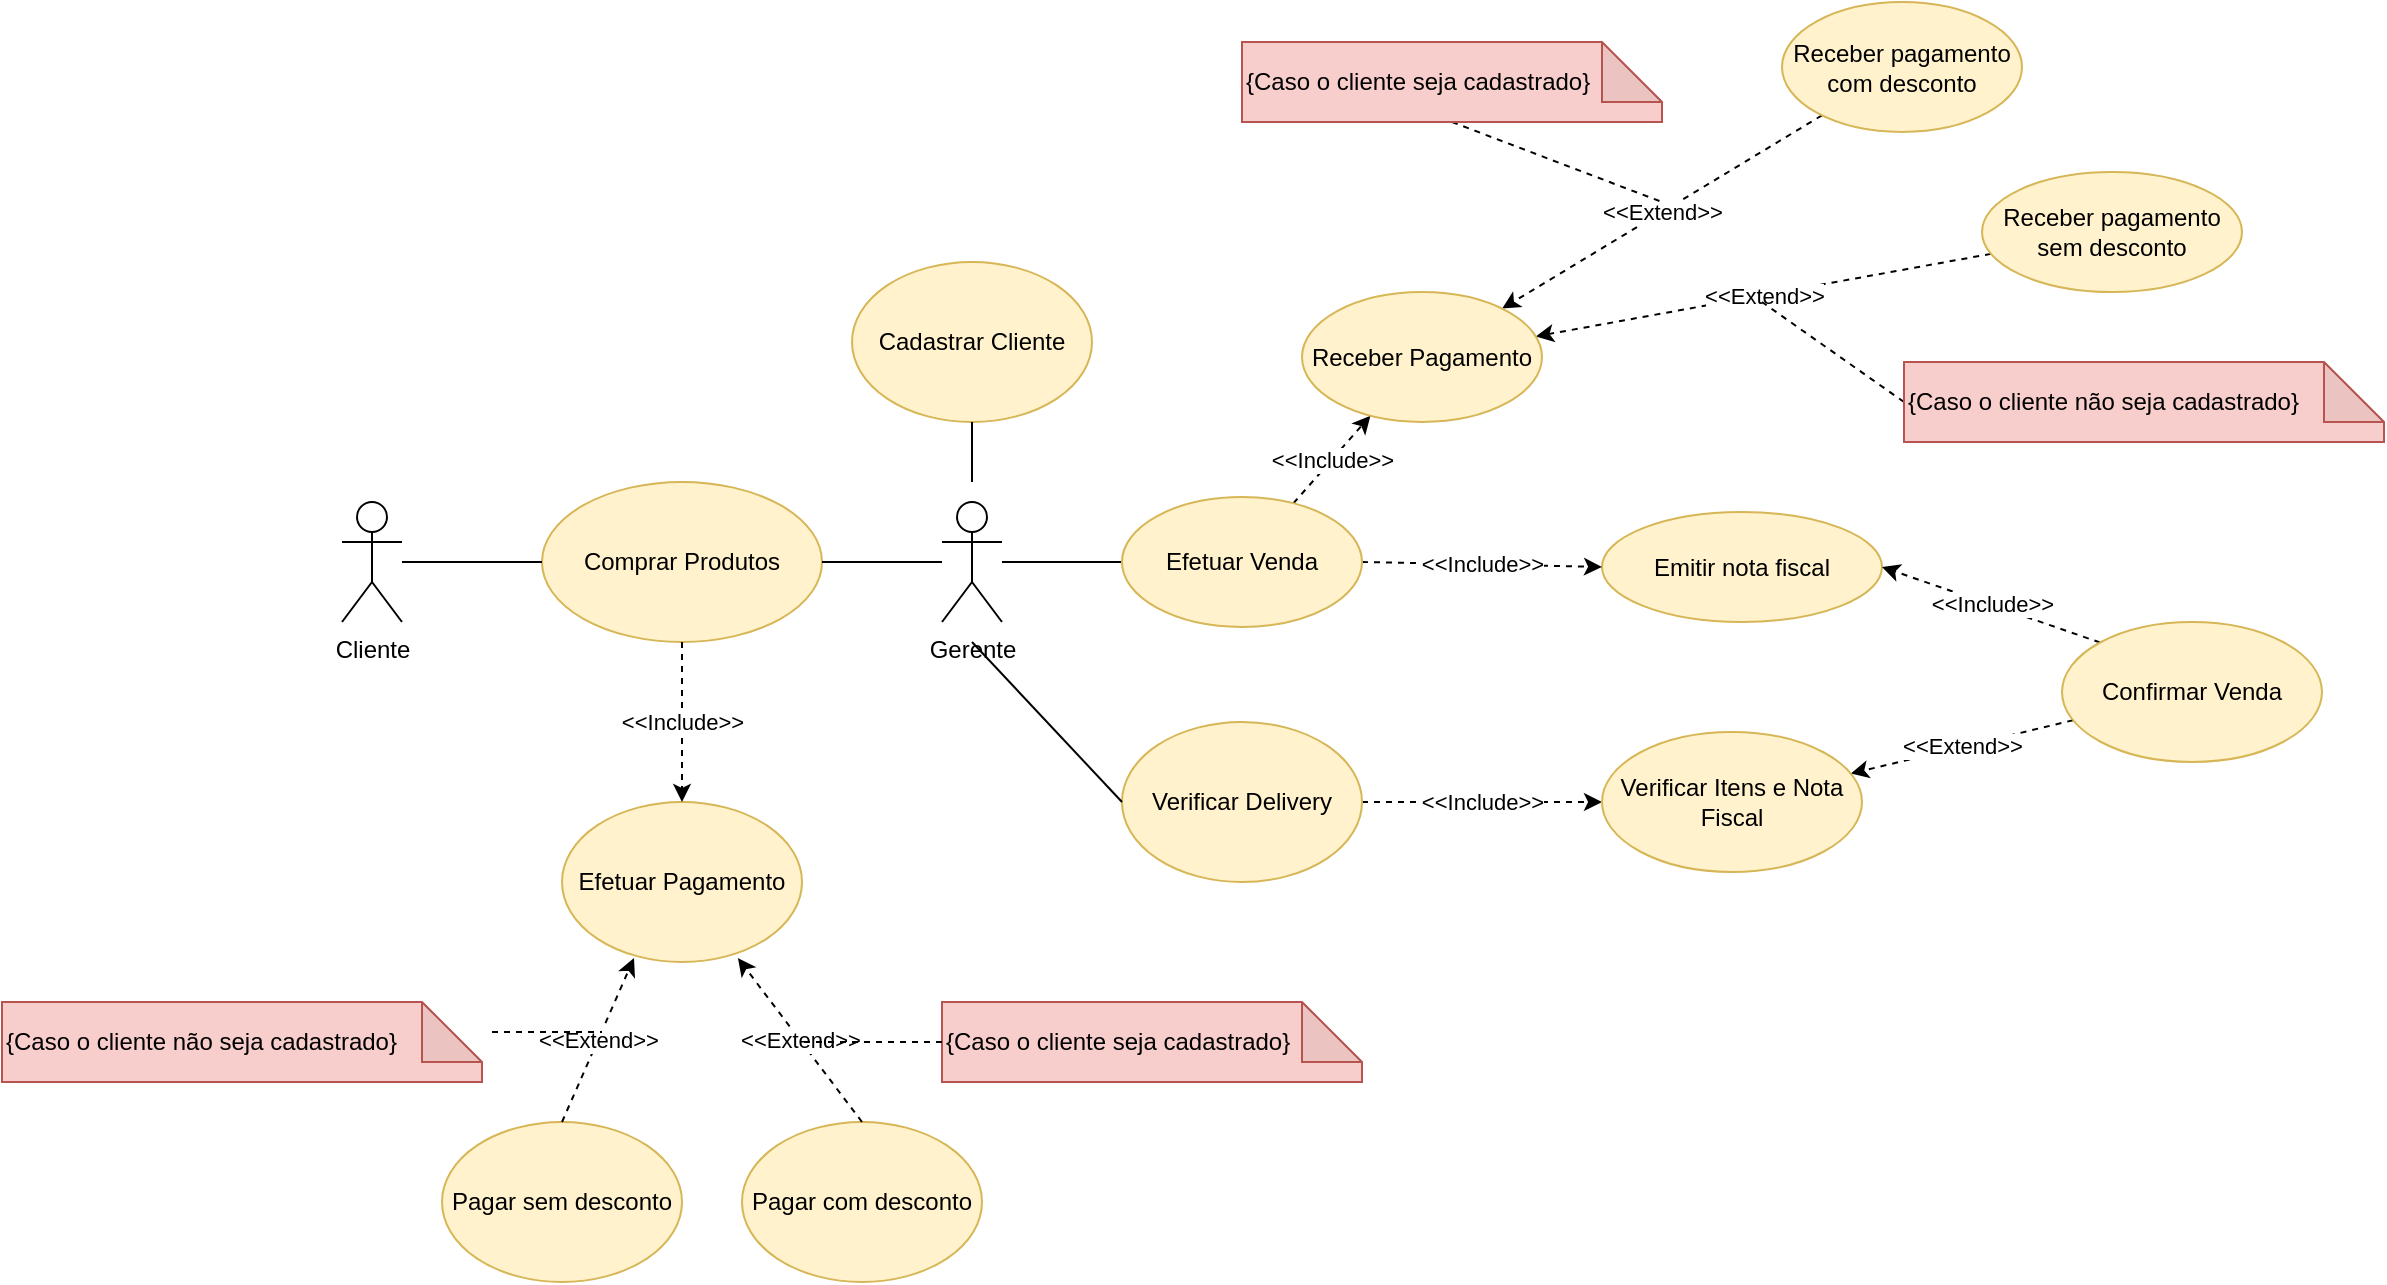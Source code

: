 <mxfile version="15.7.0" type="github">
  <diagram id="wNbsWb7w1appzdyfwDcT" name="Page-1">
    <mxGraphModel dx="938" dy="1722" grid="1" gridSize="10" guides="1" tooltips="1" connect="1" arrows="1" fold="1" page="1" pageScale="1" pageWidth="827" pageHeight="1169" math="0" shadow="0">
      <root>
        <mxCell id="0" />
        <mxCell id="1" parent="0" />
        <mxCell id="3abo5oeXC7I07PxnP4Vx-1" value="Cadastrar Cliente" style="ellipse;whiteSpace=wrap;html=1;fillColor=#fff2cc;strokeColor=#d6b656;" vertex="1" parent="1">
          <mxGeometry x="475" width="120" height="80" as="geometry" />
        </mxCell>
        <mxCell id="3abo5oeXC7I07PxnP4Vx-2" value="Pagar com desconto" style="ellipse;whiteSpace=wrap;html=1;fillColor=#fff2cc;strokeColor=#d6b656;" vertex="1" parent="1">
          <mxGeometry x="420" y="430" width="120" height="80" as="geometry" />
        </mxCell>
        <mxCell id="3abo5oeXC7I07PxnP4Vx-4" value="Pagar sem desconto" style="ellipse;whiteSpace=wrap;html=1;fillColor=#fff2cc;strokeColor=#d6b656;" vertex="1" parent="1">
          <mxGeometry x="270" y="430" width="120" height="80" as="geometry" />
        </mxCell>
        <mxCell id="3abo5oeXC7I07PxnP4Vx-5" value="Comprar Produtos" style="ellipse;whiteSpace=wrap;html=1;fillColor=#fff2cc;strokeColor=#d6b656;" vertex="1" parent="1">
          <mxGeometry x="320" y="110" width="140" height="80" as="geometry" />
        </mxCell>
        <mxCell id="3abo5oeXC7I07PxnP4Vx-69" value="&amp;lt;&amp;lt;Include&amp;gt;&amp;gt;" style="edgeStyle=none;rounded=0;orthogonalLoop=1;jettySize=auto;html=1;exitX=1;exitY=0.5;exitDx=0;exitDy=0;entryX=0;entryY=0.5;entryDx=0;entryDy=0;endArrow=classic;endFill=1;dashed=1;" edge="1" parent="1" source="3abo5oeXC7I07PxnP4Vx-6" target="3abo5oeXC7I07PxnP4Vx-7">
          <mxGeometry relative="1" as="geometry" />
        </mxCell>
        <mxCell id="3abo5oeXC7I07PxnP4Vx-6" value="Verificar Delivery" style="ellipse;whiteSpace=wrap;html=1;fillColor=#fff2cc;strokeColor=#d6b656;" vertex="1" parent="1">
          <mxGeometry x="610" y="230" width="120" height="80" as="geometry" />
        </mxCell>
        <mxCell id="3abo5oeXC7I07PxnP4Vx-81" value="&amp;lt;&amp;lt;Extend&amp;gt;&amp;gt;" style="edgeStyle=none;rounded=0;orthogonalLoop=1;jettySize=auto;html=1;dashed=1;endArrow=classic;endFill=1;" edge="1" parent="1" source="3abo5oeXC7I07PxnP4Vx-80" target="3abo5oeXC7I07PxnP4Vx-7">
          <mxGeometry relative="1" as="geometry" />
        </mxCell>
        <mxCell id="3abo5oeXC7I07PxnP4Vx-7" value="Verificar Itens e Nota Fiscal" style="ellipse;whiteSpace=wrap;html=1;fillColor=#fff2cc;strokeColor=#d6b656;" vertex="1" parent="1">
          <mxGeometry x="850" y="235" width="130" height="70" as="geometry" />
        </mxCell>
        <mxCell id="3abo5oeXC7I07PxnP4Vx-8" value="Emitir nota fiscal" style="ellipse;whiteSpace=wrap;html=1;fillColor=#fff2cc;strokeColor=#d6b656;" vertex="1" parent="1">
          <mxGeometry x="850" y="125" width="140" height="55" as="geometry" />
        </mxCell>
        <mxCell id="3abo5oeXC7I07PxnP4Vx-57" style="rounded=0;orthogonalLoop=1;jettySize=auto;html=1;entryX=0.5;entryY=1;entryDx=0;entryDy=0;endArrow=none;endFill=0;" edge="1" parent="1" target="3abo5oeXC7I07PxnP4Vx-1">
          <mxGeometry relative="1" as="geometry">
            <mxPoint x="535" y="110" as="sourcePoint" />
          </mxGeometry>
        </mxCell>
        <mxCell id="3abo5oeXC7I07PxnP4Vx-61" style="edgeStyle=none;rounded=0;orthogonalLoop=1;jettySize=auto;html=1;endArrow=none;endFill=0;entryX=0;entryY=0.5;entryDx=0;entryDy=0;" edge="1" parent="1" source="3abo5oeXC7I07PxnP4Vx-9" target="3abo5oeXC7I07PxnP4Vx-64">
          <mxGeometry relative="1" as="geometry">
            <mxPoint x="560" y="150" as="sourcePoint" />
            <mxPoint x="630" y="150" as="targetPoint" />
          </mxGeometry>
        </mxCell>
        <mxCell id="3abo5oeXC7I07PxnP4Vx-66" style="edgeStyle=none;rounded=0;orthogonalLoop=1;jettySize=auto;html=1;entryX=0;entryY=0.5;entryDx=0;entryDy=0;endArrow=none;endFill=0;" edge="1" parent="1" target="3abo5oeXC7I07PxnP4Vx-6">
          <mxGeometry relative="1" as="geometry">
            <mxPoint x="535" y="190" as="sourcePoint" />
          </mxGeometry>
        </mxCell>
        <mxCell id="3abo5oeXC7I07PxnP4Vx-9" value="Gerente&lt;span style=&quot;color: rgba(0 , 0 , 0 , 0) ; font-family: monospace ; font-size: 0px&quot;&gt;%3CmxGraphModel%3E%3Croot%3E%3CmxCell%20id%3D%220%22%2F%3E%3CmxCell%20id%3D%221%22%20parent%3D%220%22%2F%3E%3CmxCell%20id%3D%222%22%20value%3D%22Pagar%20com%20desconto%22%20style%3D%22ellipse%3BwhiteSpace%3Dwrap%3Bhtml%3D1%3B%22%20vertex%3D%221%22%20parent%3D%221%22%3E%3CmxGeometry%20x%3D%22320%22%20y%3D%22320%22%20width%3D%22120%22%20height%3D%2280%22%20as%3D%22geometry%22%2F%3E%3C%2FmxCell%3E%3C%2Froot%3E%3C%2FmxGraphModel%3E&lt;/span&gt;" style="shape=umlActor;verticalLabelPosition=bottom;verticalAlign=top;html=1;outlineConnect=0;" vertex="1" parent="1">
          <mxGeometry x="520" y="120" width="30" height="60" as="geometry" />
        </mxCell>
        <mxCell id="3abo5oeXC7I07PxnP4Vx-10" value="Cliente" style="shape=umlActor;verticalLabelPosition=bottom;verticalAlign=top;html=1;outlineConnect=0;" vertex="1" parent="1">
          <mxGeometry x="220" y="120" width="30" height="60" as="geometry" />
        </mxCell>
        <mxCell id="3abo5oeXC7I07PxnP4Vx-13" value="" style="endArrow=none;html=1;rounded=0;entryX=0;entryY=0.5;entryDx=0;entryDy=0;endFill=0;" edge="1" parent="1" source="3abo5oeXC7I07PxnP4Vx-10" target="3abo5oeXC7I07PxnP4Vx-5">
          <mxGeometry width="50" height="50" relative="1" as="geometry">
            <mxPoint x="500" y="340" as="sourcePoint" />
            <mxPoint x="550" y="290" as="targetPoint" />
          </mxGeometry>
        </mxCell>
        <mxCell id="3abo5oeXC7I07PxnP4Vx-15" value="" style="endArrow=none;html=1;rounded=0;exitX=1;exitY=0.5;exitDx=0;exitDy=0;endFill=0;" edge="1" parent="1" source="3abo5oeXC7I07PxnP4Vx-5" target="3abo5oeXC7I07PxnP4Vx-9">
          <mxGeometry width="50" height="50" relative="1" as="geometry">
            <mxPoint x="430" y="139.5" as="sourcePoint" />
            <mxPoint x="480" y="139.5" as="targetPoint" />
          </mxGeometry>
        </mxCell>
        <mxCell id="3abo5oeXC7I07PxnP4Vx-18" value="Efetuar Pagamento" style="ellipse;whiteSpace=wrap;html=1;fillColor=#fff2cc;strokeColor=#d6b656;" vertex="1" parent="1">
          <mxGeometry x="330" y="270" width="120" height="80" as="geometry" />
        </mxCell>
        <mxCell id="3abo5oeXC7I07PxnP4Vx-19" value="&amp;lt;&amp;lt;Extend&amp;gt;&amp;gt;" style="endArrow=classic;html=1;rounded=0;endFill=1;dashed=1;entryX=0.733;entryY=0.975;entryDx=0;entryDy=0;entryPerimeter=0;exitX=0.5;exitY=0;exitDx=0;exitDy=0;" edge="1" parent="1" source="3abo5oeXC7I07PxnP4Vx-2" target="3abo5oeXC7I07PxnP4Vx-18">
          <mxGeometry width="50" height="50" relative="1" as="geometry">
            <mxPoint x="510" y="410" as="sourcePoint" />
            <mxPoint x="520" y="349.5" as="targetPoint" />
          </mxGeometry>
        </mxCell>
        <mxCell id="3abo5oeXC7I07PxnP4Vx-20" value="&amp;lt;&amp;lt;Extend&amp;gt;&amp;gt;" style="endArrow=classic;html=1;rounded=0;exitX=0.5;exitY=0;exitDx=0;exitDy=0;endFill=1;entryX=0.3;entryY=0.975;entryDx=0;entryDy=0;dashed=1;entryPerimeter=0;" edge="1" parent="1" source="3abo5oeXC7I07PxnP4Vx-4" target="3abo5oeXC7I07PxnP4Vx-18">
          <mxGeometry width="50" height="50" relative="1" as="geometry">
            <mxPoint x="580" y="349.5" as="sourcePoint" />
            <mxPoint x="520" y="349.5" as="targetPoint" />
          </mxGeometry>
        </mxCell>
        <mxCell id="3abo5oeXC7I07PxnP4Vx-21" value="&amp;lt;&amp;lt;Include&amp;gt;&amp;gt;" style="endArrow=classic;html=1;rounded=0;dashed=1;exitX=0.5;exitY=1;exitDx=0;exitDy=0;entryX=0.5;entryY=0;entryDx=0;entryDy=0;" edge="1" parent="1" source="3abo5oeXC7I07PxnP4Vx-5" target="3abo5oeXC7I07PxnP4Vx-18">
          <mxGeometry width="50" height="50" relative="1" as="geometry">
            <mxPoint x="550" y="300" as="sourcePoint" />
            <mxPoint x="420" y="280" as="targetPoint" />
          </mxGeometry>
        </mxCell>
        <mxCell id="3abo5oeXC7I07PxnP4Vx-22" value="{Caso o cliente seja cadastrado}" style="shape=note;whiteSpace=wrap;html=1;backgroundOutline=1;darkOpacity=0.05;fillColor=#f8cecc;strokeColor=#b85450;align=left;verticalAlign=middle;" vertex="1" parent="1">
          <mxGeometry x="520" y="370" width="210" height="40" as="geometry" />
        </mxCell>
        <mxCell id="3abo5oeXC7I07PxnP4Vx-25" value="{Caso o cliente não seja cadastrado}" style="shape=note;whiteSpace=wrap;html=1;backgroundOutline=1;darkOpacity=0.05;fillColor=#f8cecc;strokeColor=#b85450;align=left;" vertex="1" parent="1">
          <mxGeometry x="50" y="370" width="240" height="40" as="geometry" />
        </mxCell>
        <mxCell id="3abo5oeXC7I07PxnP4Vx-29" value="" style="endArrow=none;html=1;rounded=0;dashed=1;exitX=0;exitY=0;exitDx=245;exitDy=15;exitPerimeter=0;endFill=0;" edge="1" parent="1" source="3abo5oeXC7I07PxnP4Vx-25">
          <mxGeometry width="50" height="50" relative="1" as="geometry">
            <mxPoint x="350" y="390" as="sourcePoint" />
            <mxPoint x="350" y="385" as="targetPoint" />
          </mxGeometry>
        </mxCell>
        <mxCell id="3abo5oeXC7I07PxnP4Vx-30" value="" style="endArrow=none;html=1;rounded=0;dashed=1;endFill=0;" edge="1" parent="1" source="3abo5oeXC7I07PxnP4Vx-22">
          <mxGeometry width="50" height="50" relative="1" as="geometry">
            <mxPoint x="570" y="360" as="sourcePoint" />
            <mxPoint x="450" y="390" as="targetPoint" />
          </mxGeometry>
        </mxCell>
        <mxCell id="3abo5oeXC7I07PxnP4Vx-65" value="&amp;lt;&amp;lt;Include&amp;gt;&amp;gt;" style="edgeStyle=none;rounded=0;orthogonalLoop=1;jettySize=auto;html=1;exitX=1;exitY=0.5;exitDx=0;exitDy=0;entryX=0;entryY=0.5;entryDx=0;entryDy=0;endArrow=classic;endFill=1;dashed=1;" edge="1" parent="1" source="3abo5oeXC7I07PxnP4Vx-64" target="3abo5oeXC7I07PxnP4Vx-8">
          <mxGeometry relative="1" as="geometry" />
        </mxCell>
        <mxCell id="3abo5oeXC7I07PxnP4Vx-71" value="&amp;lt;&amp;lt;Include&amp;gt;&amp;gt;" style="edgeStyle=none;rounded=0;orthogonalLoop=1;jettySize=auto;html=1;dashed=1;endArrow=classic;endFill=1;" edge="1" parent="1" source="3abo5oeXC7I07PxnP4Vx-64" target="3abo5oeXC7I07PxnP4Vx-70">
          <mxGeometry relative="1" as="geometry" />
        </mxCell>
        <mxCell id="3abo5oeXC7I07PxnP4Vx-64" value="Efetuar Venda" style="ellipse;whiteSpace=wrap;html=1;fillColor=#fff2cc;strokeColor=#d6b656;" vertex="1" parent="1">
          <mxGeometry x="610" y="117.5" width="120" height="65" as="geometry" />
        </mxCell>
        <mxCell id="3abo5oeXC7I07PxnP4Vx-73" value="&amp;lt;&amp;lt;Extend&amp;gt;&amp;gt;" style="edgeStyle=none;rounded=0;orthogonalLoop=1;jettySize=auto;html=1;dashed=1;endArrow=classic;endFill=1;" edge="1" parent="1" source="3abo5oeXC7I07PxnP4Vx-72" target="3abo5oeXC7I07PxnP4Vx-70">
          <mxGeometry relative="1" as="geometry" />
        </mxCell>
        <mxCell id="3abo5oeXC7I07PxnP4Vx-75" value="&amp;lt;&amp;lt;Extend&amp;gt;&amp;gt;" style="edgeStyle=none;rounded=0;orthogonalLoop=1;jettySize=auto;html=1;dashed=1;endArrow=classic;endFill=1;" edge="1" parent="1" source="3abo5oeXC7I07PxnP4Vx-74" target="3abo5oeXC7I07PxnP4Vx-70">
          <mxGeometry relative="1" as="geometry" />
        </mxCell>
        <mxCell id="3abo5oeXC7I07PxnP4Vx-70" value="Receber Pagamento" style="ellipse;whiteSpace=wrap;html=1;fillColor=#fff2cc;strokeColor=#d6b656;" vertex="1" parent="1">
          <mxGeometry x="700" y="15" width="120" height="65" as="geometry" />
        </mxCell>
        <mxCell id="3abo5oeXC7I07PxnP4Vx-72" value="Receber pagamento com desconto" style="ellipse;whiteSpace=wrap;html=1;fillColor=#fff2cc;strokeColor=#d6b656;" vertex="1" parent="1">
          <mxGeometry x="940" y="-130" width="120" height="65" as="geometry" />
        </mxCell>
        <mxCell id="3abo5oeXC7I07PxnP4Vx-74" value="Receber pagamento sem desconto" style="ellipse;whiteSpace=wrap;html=1;fillColor=#fff2cc;strokeColor=#d6b656;" vertex="1" parent="1">
          <mxGeometry x="1040" y="-45" width="130" height="60" as="geometry" />
        </mxCell>
        <mxCell id="3abo5oeXC7I07PxnP4Vx-77" style="edgeStyle=none;rounded=0;orthogonalLoop=1;jettySize=auto;html=1;exitX=0.5;exitY=1;exitDx=0;exitDy=0;exitPerimeter=0;dashed=1;endArrow=none;endFill=0;" edge="1" parent="1" source="3abo5oeXC7I07PxnP4Vx-76">
          <mxGeometry relative="1" as="geometry">
            <mxPoint x="880" y="-30" as="targetPoint" />
          </mxGeometry>
        </mxCell>
        <mxCell id="3abo5oeXC7I07PxnP4Vx-76" value="{Caso o cliente seja cadastrado}" style="shape=note;whiteSpace=wrap;html=1;backgroundOutline=1;darkOpacity=0.05;fillColor=#f8cecc;strokeColor=#b85450;align=left;verticalAlign=middle;" vertex="1" parent="1">
          <mxGeometry x="670" y="-110" width="210" height="40" as="geometry" />
        </mxCell>
        <mxCell id="3abo5oeXC7I07PxnP4Vx-79" style="edgeStyle=none;rounded=0;orthogonalLoop=1;jettySize=auto;html=1;exitX=0;exitY=0.5;exitDx=0;exitDy=0;exitPerimeter=0;dashed=1;endArrow=none;endFill=0;" edge="1" parent="1" source="3abo5oeXC7I07PxnP4Vx-78">
          <mxGeometry relative="1" as="geometry">
            <mxPoint x="930" y="20" as="targetPoint" />
          </mxGeometry>
        </mxCell>
        <mxCell id="3abo5oeXC7I07PxnP4Vx-78" value="{Caso o cliente não seja cadastrado}" style="shape=note;whiteSpace=wrap;html=1;backgroundOutline=1;darkOpacity=0.05;fillColor=#f8cecc;strokeColor=#b85450;align=left;" vertex="1" parent="1">
          <mxGeometry x="1001" y="50" width="240" height="40" as="geometry" />
        </mxCell>
        <mxCell id="3abo5oeXC7I07PxnP4Vx-82" value="&amp;lt;&amp;lt;Include&amp;gt;&amp;gt;" style="edgeStyle=none;rounded=0;orthogonalLoop=1;jettySize=auto;html=1;exitX=0;exitY=0;exitDx=0;exitDy=0;dashed=1;endArrow=classic;endFill=1;entryX=1;entryY=0.5;entryDx=0;entryDy=0;" edge="1" parent="1" source="3abo5oeXC7I07PxnP4Vx-80" target="3abo5oeXC7I07PxnP4Vx-8">
          <mxGeometry relative="1" as="geometry" />
        </mxCell>
        <mxCell id="3abo5oeXC7I07PxnP4Vx-80" value="Confirmar Venda" style="ellipse;whiteSpace=wrap;html=1;fillColor=#fff2cc;strokeColor=#d6b656;" vertex="1" parent="1">
          <mxGeometry x="1080" y="180" width="130" height="70" as="geometry" />
        </mxCell>
      </root>
    </mxGraphModel>
  </diagram>
</mxfile>
